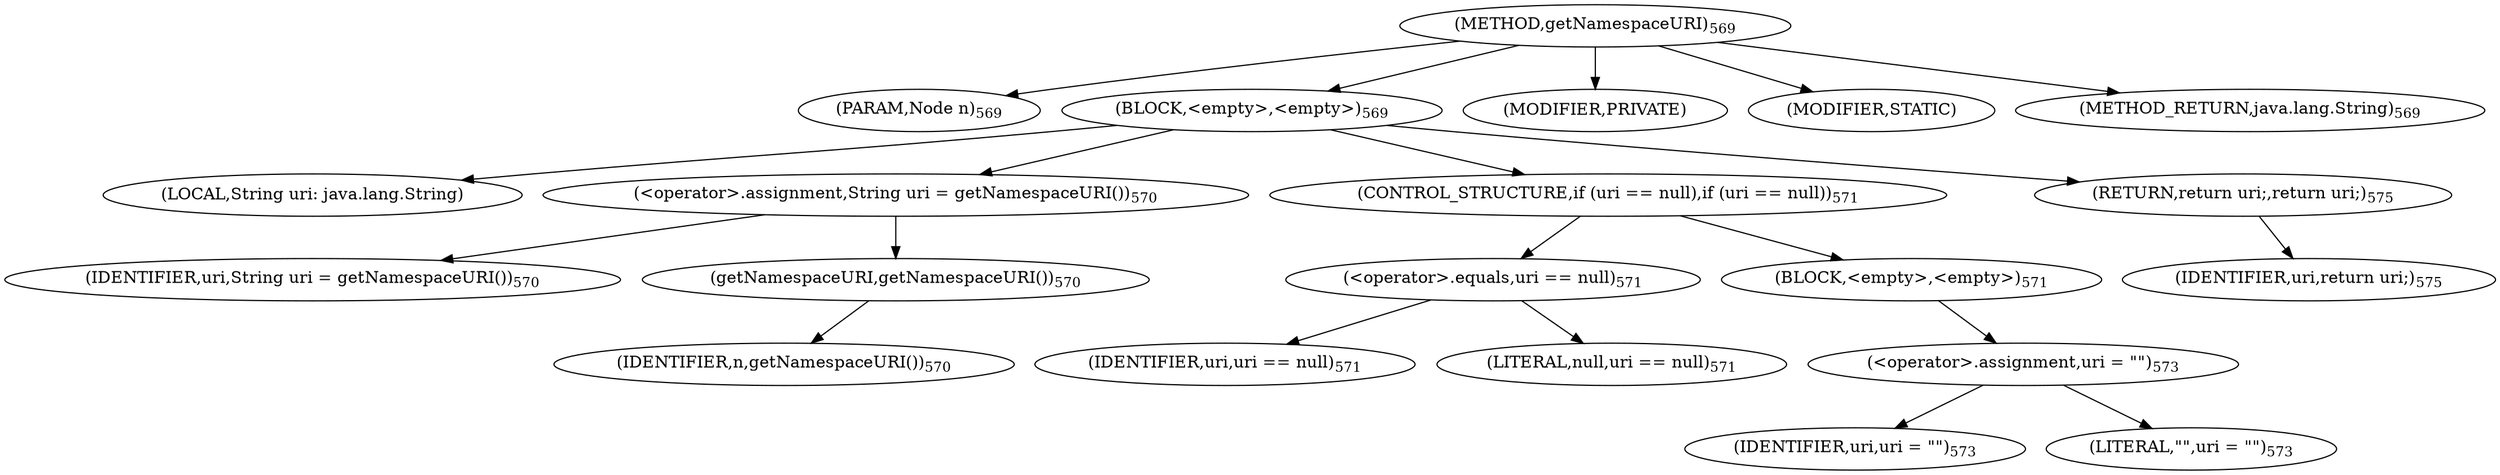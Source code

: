 digraph "getNamespaceURI" {  
"1287" [label = <(METHOD,getNamespaceURI)<SUB>569</SUB>> ]
"1288" [label = <(PARAM,Node n)<SUB>569</SUB>> ]
"1289" [label = <(BLOCK,&lt;empty&gt;,&lt;empty&gt;)<SUB>569</SUB>> ]
"1290" [label = <(LOCAL,String uri: java.lang.String)> ]
"1291" [label = <(&lt;operator&gt;.assignment,String uri = getNamespaceURI())<SUB>570</SUB>> ]
"1292" [label = <(IDENTIFIER,uri,String uri = getNamespaceURI())<SUB>570</SUB>> ]
"1293" [label = <(getNamespaceURI,getNamespaceURI())<SUB>570</SUB>> ]
"1294" [label = <(IDENTIFIER,n,getNamespaceURI())<SUB>570</SUB>> ]
"1295" [label = <(CONTROL_STRUCTURE,if (uri == null),if (uri == null))<SUB>571</SUB>> ]
"1296" [label = <(&lt;operator&gt;.equals,uri == null)<SUB>571</SUB>> ]
"1297" [label = <(IDENTIFIER,uri,uri == null)<SUB>571</SUB>> ]
"1298" [label = <(LITERAL,null,uri == null)<SUB>571</SUB>> ]
"1299" [label = <(BLOCK,&lt;empty&gt;,&lt;empty&gt;)<SUB>571</SUB>> ]
"1300" [label = <(&lt;operator&gt;.assignment,uri = &quot;&quot;)<SUB>573</SUB>> ]
"1301" [label = <(IDENTIFIER,uri,uri = &quot;&quot;)<SUB>573</SUB>> ]
"1302" [label = <(LITERAL,&quot;&quot;,uri = &quot;&quot;)<SUB>573</SUB>> ]
"1303" [label = <(RETURN,return uri;,return uri;)<SUB>575</SUB>> ]
"1304" [label = <(IDENTIFIER,uri,return uri;)<SUB>575</SUB>> ]
"1305" [label = <(MODIFIER,PRIVATE)> ]
"1306" [label = <(MODIFIER,STATIC)> ]
"1307" [label = <(METHOD_RETURN,java.lang.String)<SUB>569</SUB>> ]
  "1287" -> "1288" 
  "1287" -> "1289" 
  "1287" -> "1305" 
  "1287" -> "1306" 
  "1287" -> "1307" 
  "1289" -> "1290" 
  "1289" -> "1291" 
  "1289" -> "1295" 
  "1289" -> "1303" 
  "1291" -> "1292" 
  "1291" -> "1293" 
  "1293" -> "1294" 
  "1295" -> "1296" 
  "1295" -> "1299" 
  "1296" -> "1297" 
  "1296" -> "1298" 
  "1299" -> "1300" 
  "1300" -> "1301" 
  "1300" -> "1302" 
  "1303" -> "1304" 
}
